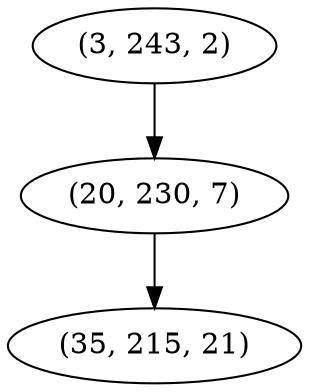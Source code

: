 digraph tree {
    "(3, 243, 2)";
    "(20, 230, 7)";
    "(35, 215, 21)";
    "(3, 243, 2)" -> "(20, 230, 7)";
    "(20, 230, 7)" -> "(35, 215, 21)";
}
